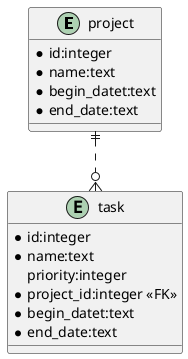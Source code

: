 @startuml
entity project{
    * id:integer
    * name:text
    * begin_datet:text
    * end_date:text
}

entity task{
    * id:integer
    * name:text
    priority:integer
    * project_id:integer <<FK>>
    * begin_datet:text
    * end_date:text
}

project ||..o{ task
@enduml